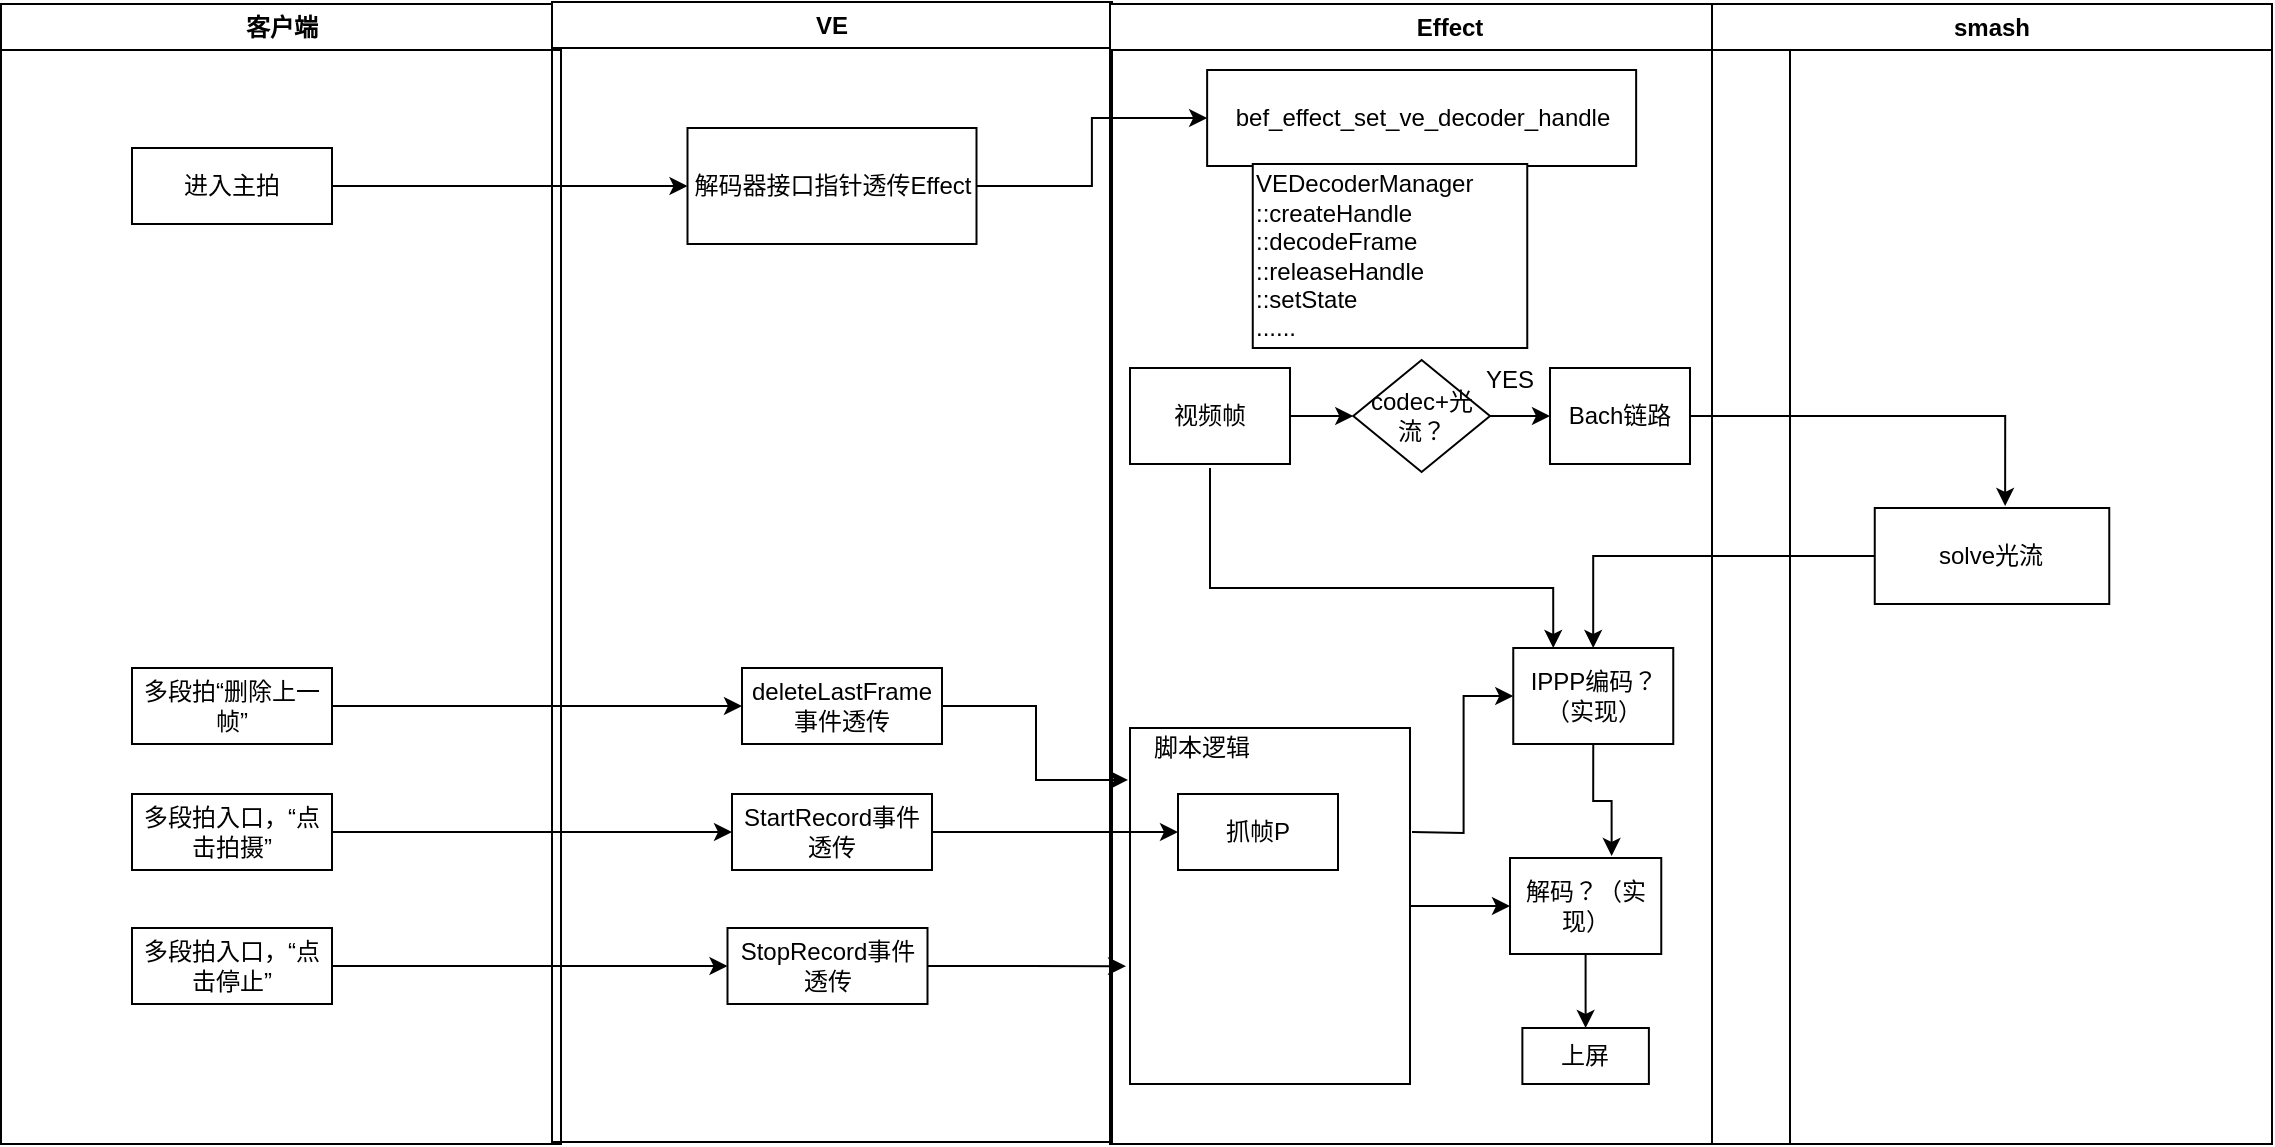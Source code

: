 <mxfile version="14.7.2" type="github">
  <diagram name="Page-1" id="e7e014a7-5840-1c2e-5031-d8a46d1fe8dd">
    <mxGraphModel dx="1298" dy="762" grid="1" gridSize="10" guides="1" tooltips="1" connect="1" arrows="1" fold="1" page="1" pageScale="1" pageWidth="1169" pageHeight="826" background="none" math="0" shadow="0">
      <root>
        <mxCell id="0" />
        <mxCell id="1" parent="0" />
        <mxCell id="2" value="客户端" style="swimlane;whiteSpace=wrap" parent="1" vertex="1">
          <mxGeometry x="164.5" y="128" width="280" height="570" as="geometry" />
        </mxCell>
        <mxCell id="swanziePNY3N-hAA2dYP-68" value="进入主拍" style="rounded=0;whiteSpace=wrap;html=1;" vertex="1" parent="2">
          <mxGeometry x="65.5" y="72" width="100" height="38" as="geometry" />
        </mxCell>
        <mxCell id="swanziePNY3N-hAA2dYP-79" value="多段拍入口，“点击拍摄”" style="rounded=0;whiteSpace=wrap;html=1;" vertex="1" parent="2">
          <mxGeometry x="65.5" y="395" width="100" height="38" as="geometry" />
        </mxCell>
        <mxCell id="swanziePNY3N-hAA2dYP-88" value="多段拍入口，“点击停止”" style="rounded=0;whiteSpace=wrap;html=1;" vertex="1" parent="2">
          <mxGeometry x="65.5" y="462" width="100" height="38" as="geometry" />
        </mxCell>
        <mxCell id="swanziePNY3N-hAA2dYP-131" value="多段拍“删除上一帧”" style="rounded=0;whiteSpace=wrap;html=1;" vertex="1" parent="2">
          <mxGeometry x="65.5" y="332" width="100" height="38" as="geometry" />
        </mxCell>
        <mxCell id="3" value="VE" style="swimlane;whiteSpace=wrap" parent="1" vertex="1">
          <mxGeometry x="440" y="127" width="280" height="570" as="geometry" />
        </mxCell>
        <mxCell id="swanziePNY3N-hAA2dYP-42" value="解码器接口指针透传Effect" style="rounded=0;whiteSpace=wrap;html=1;" vertex="1" parent="3">
          <mxGeometry x="67.75" y="63" width="144.5" height="58" as="geometry" />
        </mxCell>
        <mxCell id="swanziePNY3N-hAA2dYP-80" value="StartRecord事件透传" style="rounded=0;whiteSpace=wrap;html=1;" vertex="1" parent="3">
          <mxGeometry x="90" y="396" width="100" height="38" as="geometry" />
        </mxCell>
        <mxCell id="swanziePNY3N-hAA2dYP-81" value="StopRecord事件透传" style="rounded=0;whiteSpace=wrap;html=1;" vertex="1" parent="3">
          <mxGeometry x="87.75" y="463" width="100" height="38" as="geometry" />
        </mxCell>
        <mxCell id="swanziePNY3N-hAA2dYP-132" value="deleteLastFrame事件透传" style="rounded=0;whiteSpace=wrap;html=1;" vertex="1" parent="3">
          <mxGeometry x="95" y="333" width="100" height="38" as="geometry" />
        </mxCell>
        <mxCell id="4" value="Effect" style="swimlane;whiteSpace=wrap" parent="1" vertex="1">
          <mxGeometry x="719" y="128" width="340" height="570" as="geometry" />
        </mxCell>
        <mxCell id="swanziePNY3N-hAA2dYP-129" style="edgeStyle=orthogonalEdgeStyle;rounded=0;orthogonalLoop=1;jettySize=auto;html=1;entryX=0;entryY=0.5;entryDx=0;entryDy=0;" edge="1" parent="4" source="swanziePNY3N-hAA2dYP-90" target="swanziePNY3N-hAA2dYP-63">
          <mxGeometry relative="1" as="geometry" />
        </mxCell>
        <mxCell id="swanziePNY3N-hAA2dYP-90" value="" style="rounded=0;whiteSpace=wrap;html=1;" vertex="1" parent="4">
          <mxGeometry x="10" y="362" width="140" height="178" as="geometry" />
        </mxCell>
        <mxCell id="swanziePNY3N-hAA2dYP-48" value="bef_effect_set_ve_decoder_handle" style="rounded=0;whiteSpace=wrap;html=1;" vertex="1" parent="4">
          <mxGeometry x="48.57" y="33" width="214.5" height="48" as="geometry" />
        </mxCell>
        <mxCell id="swanziePNY3N-hAA2dYP-62" style="edgeStyle=orthogonalEdgeStyle;rounded=0;orthogonalLoop=1;jettySize=auto;html=1;entryX=0.25;entryY=0;entryDx=0;entryDy=0;" edge="1" parent="4" target="swanziePNY3N-hAA2dYP-58">
          <mxGeometry relative="1" as="geometry">
            <mxPoint x="50" y="232" as="sourcePoint" />
            <Array as="points">
              <mxPoint x="50" y="292" />
              <mxPoint x="222" y="292" />
            </Array>
          </mxGeometry>
        </mxCell>
        <mxCell id="swanziePNY3N-hAA2dYP-53" value="视频帧" style="rounded=0;whiteSpace=wrap;html=1;" vertex="1" parent="4">
          <mxGeometry x="10" y="182" width="80" height="48" as="geometry" />
        </mxCell>
        <mxCell id="swanziePNY3N-hAA2dYP-58" value="IPPP编码？（实现）" style="rounded=0;whiteSpace=wrap;html=1;" vertex="1" parent="4">
          <mxGeometry x="201.63" y="322" width="80" height="48" as="geometry" />
        </mxCell>
        <mxCell id="swanziePNY3N-hAA2dYP-95" style="edgeStyle=orthogonalEdgeStyle;rounded=0;orthogonalLoop=1;jettySize=auto;html=1;entryX=0.5;entryY=0;entryDx=0;entryDy=0;" edge="1" parent="4" source="swanziePNY3N-hAA2dYP-63" target="swanziePNY3N-hAA2dYP-94">
          <mxGeometry relative="1" as="geometry" />
        </mxCell>
        <mxCell id="swanziePNY3N-hAA2dYP-63" value="解码？（实现）" style="rounded=0;whiteSpace=wrap;html=1;" vertex="1" parent="4">
          <mxGeometry x="200" y="427" width="75.63" height="48" as="geometry" />
        </mxCell>
        <mxCell id="swanziePNY3N-hAA2dYP-66" style="edgeStyle=orthogonalEdgeStyle;rounded=0;orthogonalLoop=1;jettySize=auto;html=1;entryX=0.672;entryY=-0.021;entryDx=0;entryDy=0;entryPerimeter=0;exitX=0.5;exitY=1;exitDx=0;exitDy=0;" edge="1" parent="4" source="swanziePNY3N-hAA2dYP-58" target="swanziePNY3N-hAA2dYP-63">
          <mxGeometry relative="1" as="geometry">
            <mxPoint x="178.75" y="600" as="targetPoint" />
          </mxGeometry>
        </mxCell>
        <mxCell id="swanziePNY3N-hAA2dYP-84" style="edgeStyle=orthogonalEdgeStyle;rounded=0;orthogonalLoop=1;jettySize=auto;html=1;entryX=0;entryY=0.5;entryDx=0;entryDy=0;" edge="1" parent="4" target="swanziePNY3N-hAA2dYP-58">
          <mxGeometry relative="1" as="geometry">
            <mxPoint x="151" y="414" as="sourcePoint" />
          </mxGeometry>
        </mxCell>
        <mxCell id="swanziePNY3N-hAA2dYP-82" value="抓帧P" style="rounded=0;whiteSpace=wrap;html=1;" vertex="1" parent="4">
          <mxGeometry x="34" y="395" width="80" height="38" as="geometry" />
        </mxCell>
        <mxCell id="swanziePNY3N-hAA2dYP-83" value="VEDecoderManager&lt;br&gt;&lt;div&gt;&lt;span&gt;::createHandle&lt;/span&gt;&lt;/div&gt;&lt;div&gt;&lt;span&gt;::decodeFrame&lt;/span&gt;&lt;/div&gt;&lt;div&gt;&lt;span&gt;::releaseHandle&lt;/span&gt;&lt;/div&gt;&lt;div&gt;&lt;span&gt;::setState&lt;/span&gt;&lt;/div&gt;......" style="rounded=0;whiteSpace=wrap;html=1;align=left;" vertex="1" parent="4">
          <mxGeometry x="71.38" y="80" width="137.25" height="92" as="geometry" />
        </mxCell>
        <mxCell id="swanziePNY3N-hAA2dYP-94" value="上屏" style="rounded=0;whiteSpace=wrap;html=1;" vertex="1" parent="4">
          <mxGeometry x="206.19" y="512" width="63.25" height="28" as="geometry" />
        </mxCell>
        <mxCell id="swanziePNY3N-hAA2dYP-97" value="Bach链路" style="rounded=0;whiteSpace=wrap;html=1;" vertex="1" parent="4">
          <mxGeometry x="220" y="182" width="70" height="48" as="geometry" />
        </mxCell>
        <mxCell id="swanziePNY3N-hAA2dYP-60" style="edgeStyle=orthogonalEdgeStyle;rounded=0;orthogonalLoop=1;jettySize=auto;html=1;entryX=0;entryY=0.5;entryDx=0;entryDy=0;" edge="1" parent="4" source="swanziePNY3N-hAA2dYP-53" target="swanziePNY3N-hAA2dYP-100">
          <mxGeometry relative="1" as="geometry" />
        </mxCell>
        <mxCell id="swanziePNY3N-hAA2dYP-126" style="edgeStyle=orthogonalEdgeStyle;rounded=0;orthogonalLoop=1;jettySize=auto;html=1;entryX=0;entryY=0.5;entryDx=0;entryDy=0;" edge="1" parent="4" source="swanziePNY3N-hAA2dYP-100" target="swanziePNY3N-hAA2dYP-97">
          <mxGeometry relative="1" as="geometry" />
        </mxCell>
        <mxCell id="swanziePNY3N-hAA2dYP-100" value="codec+光流？" style="rhombus;whiteSpace=wrap;html=1;" vertex="1" parent="4">
          <mxGeometry x="121.63" y="178" width="68.37" height="56" as="geometry" />
        </mxCell>
        <mxCell id="swanziePNY3N-hAA2dYP-127" value="YES" style="text;html=1;strokeColor=none;fillColor=none;align=center;verticalAlign=middle;whiteSpace=wrap;rounded=0;" vertex="1" parent="4">
          <mxGeometry x="180" y="178" width="40" height="20" as="geometry" />
        </mxCell>
        <mxCell id="swanziePNY3N-hAA2dYP-41" value="smash" style="swimlane;whiteSpace=wrap" vertex="1" parent="1">
          <mxGeometry x="1020" y="128" width="280" height="570" as="geometry" />
        </mxCell>
        <mxCell id="swanziePNY3N-hAA2dYP-57" value="solve光流" style="rounded=0;whiteSpace=wrap;html=1;" vertex="1" parent="swanziePNY3N-hAA2dYP-41">
          <mxGeometry x="81.38" y="252" width="117.25" height="48" as="geometry" />
        </mxCell>
        <mxCell id="swanziePNY3N-hAA2dYP-49" style="edgeStyle=orthogonalEdgeStyle;rounded=0;orthogonalLoop=1;jettySize=auto;html=1;entryX=0;entryY=0.5;entryDx=0;entryDy=0;" edge="1" parent="1" source="swanziePNY3N-hAA2dYP-42" target="swanziePNY3N-hAA2dYP-48">
          <mxGeometry relative="1" as="geometry" />
        </mxCell>
        <mxCell id="swanziePNY3N-hAA2dYP-61" style="edgeStyle=orthogonalEdgeStyle;rounded=0;orthogonalLoop=1;jettySize=auto;html=1;" edge="1" parent="1" source="swanziePNY3N-hAA2dYP-57" target="swanziePNY3N-hAA2dYP-58">
          <mxGeometry relative="1" as="geometry" />
        </mxCell>
        <mxCell id="swanziePNY3N-hAA2dYP-86" style="edgeStyle=orthogonalEdgeStyle;rounded=0;orthogonalLoop=1;jettySize=auto;html=1;entryX=0;entryY=0.5;entryDx=0;entryDy=0;" edge="1" parent="1" source="swanziePNY3N-hAA2dYP-80" target="swanziePNY3N-hAA2dYP-82">
          <mxGeometry relative="1" as="geometry" />
        </mxCell>
        <mxCell id="swanziePNY3N-hAA2dYP-87" style="edgeStyle=orthogonalEdgeStyle;rounded=0;orthogonalLoop=1;jettySize=auto;html=1;entryX=0;entryY=0.5;entryDx=0;entryDy=0;" edge="1" parent="1" source="swanziePNY3N-hAA2dYP-79" target="swanziePNY3N-hAA2dYP-80">
          <mxGeometry relative="1" as="geometry" />
        </mxCell>
        <mxCell id="swanziePNY3N-hAA2dYP-89" style="edgeStyle=orthogonalEdgeStyle;rounded=0;orthogonalLoop=1;jettySize=auto;html=1;entryX=0;entryY=0.5;entryDx=0;entryDy=0;" edge="1" parent="1" source="swanziePNY3N-hAA2dYP-88" target="swanziePNY3N-hAA2dYP-81">
          <mxGeometry relative="1" as="geometry" />
        </mxCell>
        <mxCell id="swanziePNY3N-hAA2dYP-91" value="脚本逻辑" style="text;html=1;strokeColor=none;fillColor=none;align=center;verticalAlign=middle;whiteSpace=wrap;rounded=0;" vertex="1" parent="1">
          <mxGeometry x="730" y="490" width="70" height="20" as="geometry" />
        </mxCell>
        <mxCell id="swanziePNY3N-hAA2dYP-93" style="edgeStyle=orthogonalEdgeStyle;rounded=0;orthogonalLoop=1;jettySize=auto;html=1;entryX=-0.014;entryY=0.669;entryDx=0;entryDy=0;entryPerimeter=0;" edge="1" parent="1" source="swanziePNY3N-hAA2dYP-81" target="swanziePNY3N-hAA2dYP-90">
          <mxGeometry relative="1" as="geometry" />
        </mxCell>
        <mxCell id="swanziePNY3N-hAA2dYP-98" style="edgeStyle=orthogonalEdgeStyle;rounded=0;orthogonalLoop=1;jettySize=auto;html=1;entryX=0.556;entryY=-0.021;entryDx=0;entryDy=0;entryPerimeter=0;exitX=1;exitY=0.5;exitDx=0;exitDy=0;" edge="1" parent="1" source="swanziePNY3N-hAA2dYP-97" target="swanziePNY3N-hAA2dYP-57">
          <mxGeometry relative="1" as="geometry" />
        </mxCell>
        <mxCell id="swanziePNY3N-hAA2dYP-130" style="edgeStyle=orthogonalEdgeStyle;rounded=0;orthogonalLoop=1;jettySize=auto;html=1;" edge="1" parent="1" source="swanziePNY3N-hAA2dYP-68" target="swanziePNY3N-hAA2dYP-42">
          <mxGeometry relative="1" as="geometry" />
        </mxCell>
        <mxCell id="swanziePNY3N-hAA2dYP-133" style="edgeStyle=orthogonalEdgeStyle;rounded=0;orthogonalLoop=1;jettySize=auto;html=1;entryX=0;entryY=0.5;entryDx=0;entryDy=0;" edge="1" parent="1" source="swanziePNY3N-hAA2dYP-131" target="swanziePNY3N-hAA2dYP-132">
          <mxGeometry relative="1" as="geometry" />
        </mxCell>
        <mxCell id="swanziePNY3N-hAA2dYP-134" style="edgeStyle=orthogonalEdgeStyle;rounded=0;orthogonalLoop=1;jettySize=auto;html=1;entryX=-0.007;entryY=0.146;entryDx=0;entryDy=0;entryPerimeter=0;" edge="1" parent="1" source="swanziePNY3N-hAA2dYP-132" target="swanziePNY3N-hAA2dYP-90">
          <mxGeometry relative="1" as="geometry" />
        </mxCell>
      </root>
    </mxGraphModel>
  </diagram>
</mxfile>
